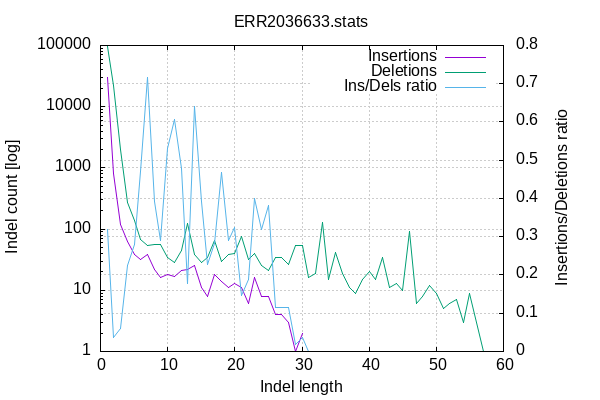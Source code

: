 
        set terminal png size 600,400 truecolor
        set output "ERR2036633-indel-dist.png"
        set grid xtics ytics y2tics back lc rgb "#cccccc"
        set style line 1 linetype 1  linecolor rgb "red"
        set style line 2 linetype 2  linecolor rgb "black"
        set style line 3 linetype 3  linecolor rgb "green"
        set style increment user
        set ylabel "Indel count [log]"
        set xlabel "Indel length"
        set y2label "Insertions/Deletions ratio"
        set log y
        set y2tics nomirror
        set ytics nomirror
        set title "ERR2036633.stats" noenhanced
        plot '-' w l ti 'Insertions', '-' w l ti 'Deletions', '-' axes x1y2 w l ti "Ins/Dels ratio"
    1	30437
2	813
3	117
4	62
5	39
6	32
7	38
8	22
9	16
10	18
11	17
12	21
13	22
14	25
15	11
16	8
17	18
18	14
19	11
20	13
21	11
22	6
23	16
24	8
25	8
26	4
27	4
28	3
29	1
30	2
31	0
32	0
33	0
34	0
35	0
36	0
37	0
38	0
39	0
40	0
41	0
42	0
43	0
44	0
45	0
46	0
47	0
48	0
49	0
50	0
51	0
52	0
53	0
54	0
55	0
56	0
57	0
58	0
end
1	95570
2	22459
3	1977
4	277
5	139
6	68
7	53
8	56
9	55
10	34
11	28
12	44
13	124
14	39
15	28
16	35
17	64
18	30
19	38
20	40
21	75
22	32
23	40
24	25
25	21
26	35
27	35
28	26
29	53
30	53
31	16
32	19
33	127
34	15
35	41
36	19
37	11
38	9
39	15
40	20
41	15
42	34
43	11
44	13
45	10
46	92
47	6
48	8
49	12
50	9
51	5
52	6
53	7
54	3
55	9
56	3
57	1
58	1
end
1	0.318479
2	0.036199
3	0.059181
4	0.223827
5	0.280576
6	0.470588
7	0.716981
8	0.392857
9	0.290909
10	0.529412
11	0.607143
12	0.477273
13	0.177419
14	0.641026
15	0.392857
16	0.228571
17	0.281250
18	0.466667
19	0.289474
20	0.325000
21	0.146667
22	0.187500
23	0.400000
24	0.320000
25	0.380952
26	0.114286
27	0.114286
28	0.115385
29	0.018868
30	0.037736
31	0.000000
32	0.000000
33	0.000000
34	0.000000
35	0.000000
36	0.000000
37	0.000000
38	0.000000
39	0.000000
40	0.000000
41	0.000000
42	0.000000
43	0.000000
44	0.000000
45	0.000000
46	0.000000
47	0.000000
48	0.000000
49	0.000000
50	0.000000
51	0.000000
52	0.000000
53	0.000000
54	0.000000
55	0.000000
56	0.000000
57	0.000000
58	0.000000
end
